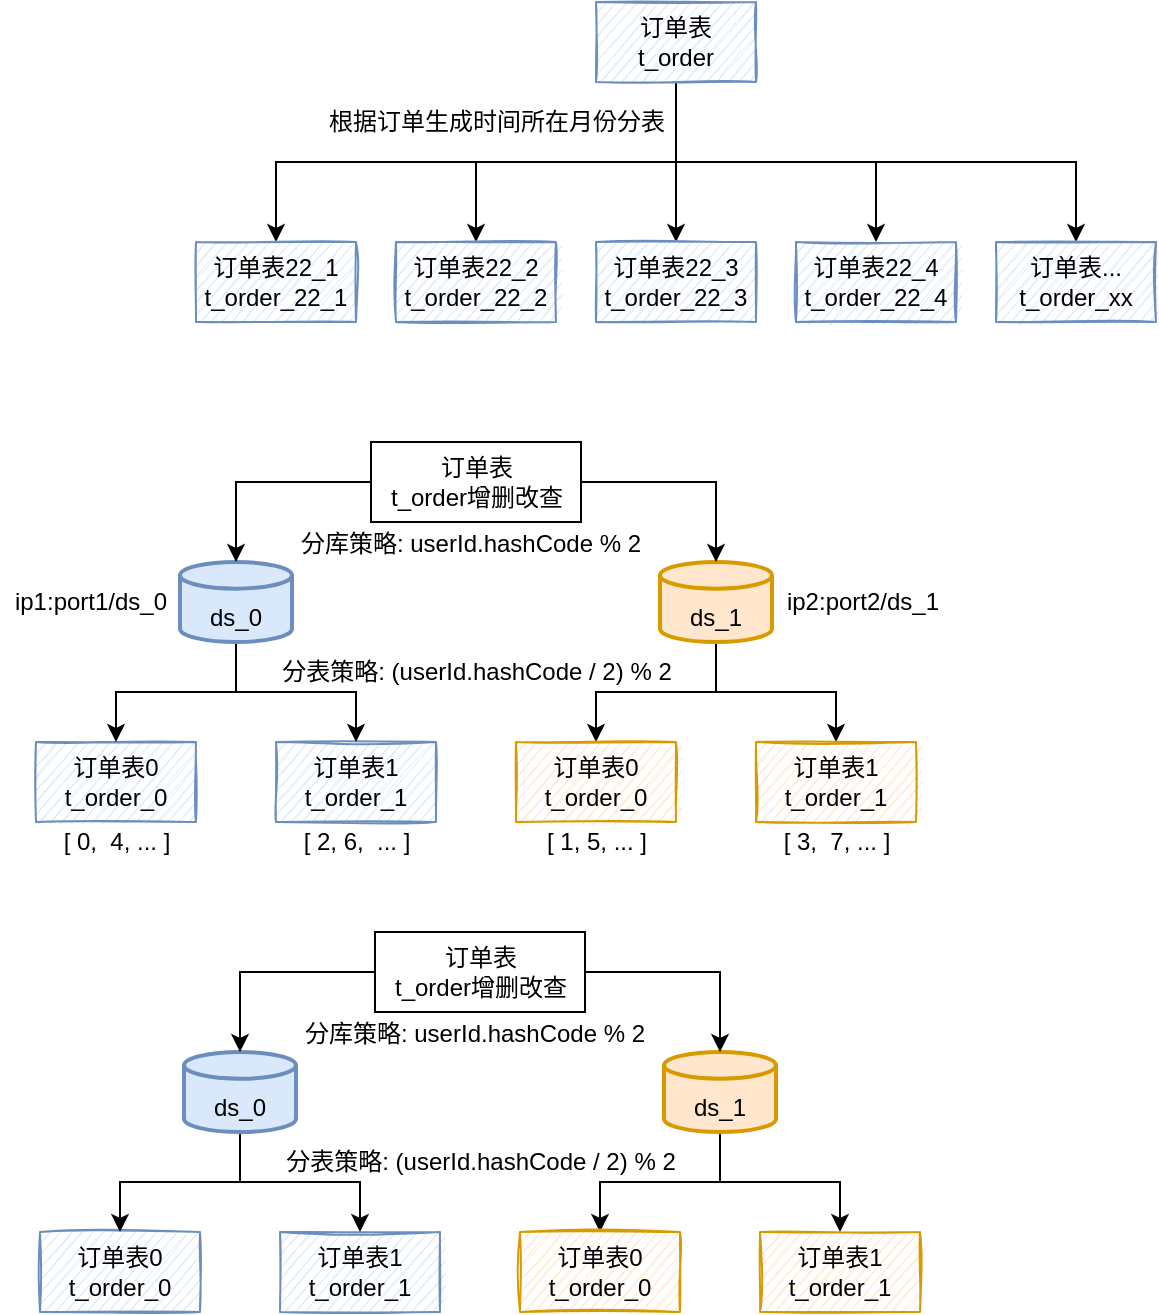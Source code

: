 <mxfile version="16.5.1" type="device"><diagram id="118BzfIzDslfWhSlZYXh" name="第 1 页"><mxGraphModel dx="652" dy="500" grid="1" gridSize="10" guides="1" tooltips="1" connect="1" arrows="1" fold="1" page="1" pageScale="1" pageWidth="827" pageHeight="1169" math="0" shadow="0"><root><mxCell id="0"/><mxCell id="1" parent="0"/><mxCell id="m7eJNnhVzlFv7EhLO8tl-7" style="edgeStyle=orthogonalEdgeStyle;rounded=0;orthogonalLoop=1;jettySize=auto;html=1;entryX=0.5;entryY=0;entryDx=0;entryDy=0;" edge="1" parent="1" source="m7eJNnhVzlFv7EhLO8tl-1" target="m7eJNnhVzlFv7EhLO8tl-2"><mxGeometry relative="1" as="geometry"><Array as="points"><mxPoint x="400" y="200"/><mxPoint x="200" y="200"/></Array></mxGeometry></mxCell><mxCell id="m7eJNnhVzlFv7EhLO8tl-8" style="edgeStyle=orthogonalEdgeStyle;rounded=0;orthogonalLoop=1;jettySize=auto;html=1;" edge="1" parent="1" source="m7eJNnhVzlFv7EhLO8tl-1" target="m7eJNnhVzlFv7EhLO8tl-3"><mxGeometry relative="1" as="geometry"><Array as="points"><mxPoint x="400" y="200"/><mxPoint x="300" y="200"/></Array></mxGeometry></mxCell><mxCell id="m7eJNnhVzlFv7EhLO8tl-9" style="edgeStyle=orthogonalEdgeStyle;rounded=0;orthogonalLoop=1;jettySize=auto;html=1;" edge="1" parent="1" source="m7eJNnhVzlFv7EhLO8tl-1" target="m7eJNnhVzlFv7EhLO8tl-5"><mxGeometry relative="1" as="geometry"/></mxCell><mxCell id="m7eJNnhVzlFv7EhLO8tl-10" style="edgeStyle=orthogonalEdgeStyle;rounded=0;orthogonalLoop=1;jettySize=auto;html=1;" edge="1" parent="1" source="m7eJNnhVzlFv7EhLO8tl-1" target="m7eJNnhVzlFv7EhLO8tl-6"><mxGeometry relative="1" as="geometry"><Array as="points"><mxPoint x="400" y="200"/><mxPoint x="500" y="200"/></Array></mxGeometry></mxCell><mxCell id="m7eJNnhVzlFv7EhLO8tl-13" style="edgeStyle=orthogonalEdgeStyle;rounded=0;orthogonalLoop=1;jettySize=auto;html=1;" edge="1" parent="1" source="m7eJNnhVzlFv7EhLO8tl-1" target="m7eJNnhVzlFv7EhLO8tl-12"><mxGeometry relative="1" as="geometry"><Array as="points"><mxPoint x="400" y="200"/><mxPoint x="600" y="200"/></Array></mxGeometry></mxCell><mxCell id="m7eJNnhVzlFv7EhLO8tl-1" value="订单表&lt;br&gt;t_order" style="rounded=0;whiteSpace=wrap;html=1;fillColor=#dae8fc;strokeColor=#6c8ebf;sketch=1;" vertex="1" parent="1"><mxGeometry x="360" y="120" width="80" height="40" as="geometry"/></mxCell><mxCell id="m7eJNnhVzlFv7EhLO8tl-2" value="订单表22_1&lt;br&gt;t_order_22_1" style="rounded=0;whiteSpace=wrap;html=1;fillColor=#dae8fc;strokeColor=#6c8ebf;sketch=1;" vertex="1" parent="1"><mxGeometry x="160" y="240" width="80" height="40" as="geometry"/></mxCell><mxCell id="m7eJNnhVzlFv7EhLO8tl-3" value="订单表22_2&lt;br&gt;t_order_22_2" style="rounded=0;whiteSpace=wrap;html=1;fillColor=#dae8fc;strokeColor=#6c8ebf;sketch=1;" vertex="1" parent="1"><mxGeometry x="260" y="240" width="80" height="40" as="geometry"/></mxCell><mxCell id="m7eJNnhVzlFv7EhLO8tl-5" value="订单表22_3&lt;br&gt;t_order_22_3" style="rounded=0;whiteSpace=wrap;html=1;fillColor=#dae8fc;strokeColor=#6c8ebf;sketch=1;" vertex="1" parent="1"><mxGeometry x="360" y="240" width="80" height="40" as="geometry"/></mxCell><mxCell id="m7eJNnhVzlFv7EhLO8tl-6" value="订单表22_4&lt;br&gt;t_order_22_4" style="rounded=0;whiteSpace=wrap;html=1;fillColor=#dae8fc;strokeColor=#6c8ebf;sketch=1;" vertex="1" parent="1"><mxGeometry x="460" y="240" width="80" height="40" as="geometry"/></mxCell><mxCell id="m7eJNnhVzlFv7EhLO8tl-11" value="根据订单生成时间所在月份分表" style="text;html=1;align=center;verticalAlign=middle;resizable=0;points=[];autosize=1;strokeColor=none;fillColor=none;" vertex="1" parent="1"><mxGeometry x="220" y="170" width="180" height="20" as="geometry"/></mxCell><mxCell id="m7eJNnhVzlFv7EhLO8tl-12" value="订单表...&lt;br&gt;t_order_xx" style="rounded=0;whiteSpace=wrap;html=1;fillColor=#dae8fc;strokeColor=#6c8ebf;sketch=1;" vertex="1" parent="1"><mxGeometry x="560" y="240" width="80" height="40" as="geometry"/></mxCell><mxCell id="m7eJNnhVzlFv7EhLO8tl-21" value="订单表0&lt;br&gt;t_order_0" style="rounded=0;whiteSpace=wrap;html=1;fillColor=#dae8fc;strokeColor=#6c8ebf;sketch=1;" vertex="1" parent="1"><mxGeometry x="80" y="490" width="80" height="40" as="geometry"/></mxCell><mxCell id="m7eJNnhVzlFv7EhLO8tl-25" value="分表策略: (userId.hashCode / 2) % 2" style="text;html=1;align=center;verticalAlign=middle;resizable=0;points=[];autosize=1;strokeColor=none;fillColor=none;" vertex="1" parent="1"><mxGeometry x="195" y="445" width="210" height="20" as="geometry"/></mxCell><mxCell id="m7eJNnhVzlFv7EhLO8tl-27" value="订单表1&lt;br&gt;t_order_1" style="rounded=0;whiteSpace=wrap;html=1;fillColor=#dae8fc;strokeColor=#6c8ebf;sketch=1;" vertex="1" parent="1"><mxGeometry x="200" y="490" width="80" height="40" as="geometry"/></mxCell><mxCell id="m7eJNnhVzlFv7EhLO8tl-62" style="edgeStyle=orthogonalEdgeStyle;rounded=0;orthogonalLoop=1;jettySize=auto;html=1;" edge="1" parent="1" source="m7eJNnhVzlFv7EhLO8tl-30" target="m7eJNnhVzlFv7EhLO8tl-21"><mxGeometry relative="1" as="geometry"/></mxCell><mxCell id="m7eJNnhVzlFv7EhLO8tl-64" style="edgeStyle=orthogonalEdgeStyle;rounded=0;orthogonalLoop=1;jettySize=auto;html=1;" edge="1" parent="1" source="m7eJNnhVzlFv7EhLO8tl-30" target="m7eJNnhVzlFv7EhLO8tl-27"><mxGeometry relative="1" as="geometry"/></mxCell><mxCell id="m7eJNnhVzlFv7EhLO8tl-30" value="&lt;br&gt;ds_0" style="strokeWidth=2;html=1;shape=mxgraph.flowchart.database;whiteSpace=wrap;sketch=0;fillColor=#dae8fc;strokeColor=#6c8ebf;" vertex="1" parent="1"><mxGeometry x="152" y="400" width="56" height="40" as="geometry"/></mxCell><mxCell id="m7eJNnhVzlFv7EhLO8tl-65" style="edgeStyle=orthogonalEdgeStyle;rounded=0;orthogonalLoop=1;jettySize=auto;html=1;entryX=0.5;entryY=0;entryDx=0;entryDy=0;" edge="1" parent="1" source="m7eJNnhVzlFv7EhLO8tl-31" target="m7eJNnhVzlFv7EhLO8tl-49"><mxGeometry relative="1" as="geometry"/></mxCell><mxCell id="m7eJNnhVzlFv7EhLO8tl-66" style="edgeStyle=orthogonalEdgeStyle;rounded=0;orthogonalLoop=1;jettySize=auto;html=1;" edge="1" parent="1" source="m7eJNnhVzlFv7EhLO8tl-31" target="m7eJNnhVzlFv7EhLO8tl-51"><mxGeometry relative="1" as="geometry"/></mxCell><mxCell id="m7eJNnhVzlFv7EhLO8tl-31" value="&lt;br&gt;ds_1" style="strokeWidth=2;html=1;shape=mxgraph.flowchart.database;whiteSpace=wrap;sketch=0;fillColor=#ffe6cc;strokeColor=#d79b00;" vertex="1" parent="1"><mxGeometry x="392" y="400" width="56" height="40" as="geometry"/></mxCell><mxCell id="m7eJNnhVzlFv7EhLO8tl-49" value="订单表0&lt;br&gt;t_order_0" style="rounded=0;whiteSpace=wrap;html=1;fillColor=#ffe6cc;strokeColor=#d79b00;sketch=1;" vertex="1" parent="1"><mxGeometry x="320" y="490" width="80" height="40" as="geometry"/></mxCell><mxCell id="m7eJNnhVzlFv7EhLO8tl-51" value="订单表1&lt;br&gt;t_order_1" style="rounded=0;whiteSpace=wrap;html=1;fillColor=#ffe6cc;strokeColor=#d79b00;sketch=1;" vertex="1" parent="1"><mxGeometry x="440" y="490" width="80" height="40" as="geometry"/></mxCell><mxCell id="m7eJNnhVzlFv7EhLO8tl-53" value="ip1:port1/ds_0" style="text;html=1;align=center;verticalAlign=middle;resizable=0;points=[];autosize=1;strokeColor=none;fillColor=none;" vertex="1" parent="1"><mxGeometry x="62" y="410" width="90" height="20" as="geometry"/></mxCell><mxCell id="m7eJNnhVzlFv7EhLO8tl-54" value="ip2:port2/ds_1" style="text;html=1;align=center;verticalAlign=middle;resizable=0;points=[];autosize=1;strokeColor=none;fillColor=none;" vertex="1" parent="1"><mxGeometry x="448" y="410" width="90" height="20" as="geometry"/></mxCell><mxCell id="m7eJNnhVzlFv7EhLO8tl-60" style="edgeStyle=orthogonalEdgeStyle;rounded=0;orthogonalLoop=1;jettySize=auto;html=1;entryX=0.5;entryY=0;entryDx=0;entryDy=0;entryPerimeter=0;" edge="1" parent="1" source="m7eJNnhVzlFv7EhLO8tl-56" target="m7eJNnhVzlFv7EhLO8tl-30"><mxGeometry relative="1" as="geometry"/></mxCell><mxCell id="m7eJNnhVzlFv7EhLO8tl-61" style="edgeStyle=orthogonalEdgeStyle;rounded=0;orthogonalLoop=1;jettySize=auto;html=1;entryX=0.5;entryY=0;entryDx=0;entryDy=0;entryPerimeter=0;" edge="1" parent="1" source="m7eJNnhVzlFv7EhLO8tl-56" target="m7eJNnhVzlFv7EhLO8tl-31"><mxGeometry relative="1" as="geometry"/></mxCell><mxCell id="m7eJNnhVzlFv7EhLO8tl-56" value="订单表&lt;br&gt;t_order增删改查" style="rounded=0;whiteSpace=wrap;html=1;sketch=0;" vertex="1" parent="1"><mxGeometry x="247.5" y="340" width="105" height="40" as="geometry"/></mxCell><mxCell id="m7eJNnhVzlFv7EhLO8tl-67" value="分库策略: userId.hashCode % 2" style="text;html=1;align=center;verticalAlign=middle;resizable=0;points=[];autosize=1;strokeColor=none;fillColor=none;" vertex="1" parent="1"><mxGeometry x="202" y="381" width="190" height="20" as="geometry"/></mxCell><mxCell id="m7eJNnhVzlFv7EhLO8tl-68" value="[ 1, 5, ... ]" style="text;html=1;align=center;verticalAlign=middle;resizable=0;points=[];autosize=1;strokeColor=none;fillColor=none;" vertex="1" parent="1"><mxGeometry x="325" y="530" width="70" height="20" as="geometry"/></mxCell><mxCell id="m7eJNnhVzlFv7EhLO8tl-70" value="[ 3,&amp;nbsp; 7, ... ]" style="text;html=1;align=center;verticalAlign=middle;resizable=0;points=[];autosize=1;strokeColor=none;fillColor=none;" vertex="1" parent="1"><mxGeometry x="445" y="530" width="70" height="20" as="geometry"/></mxCell><mxCell id="m7eJNnhVzlFv7EhLO8tl-71" value="[ 0,&amp;nbsp; 4, ... ]" style="text;html=1;align=center;verticalAlign=middle;resizable=0;points=[];autosize=1;strokeColor=none;fillColor=none;" vertex="1" parent="1"><mxGeometry x="85" y="530" width="70" height="20" as="geometry"/></mxCell><mxCell id="m7eJNnhVzlFv7EhLO8tl-72" value="[ 2, 6,&amp;nbsp; ... ]" style="text;html=1;align=center;verticalAlign=middle;resizable=0;points=[];autosize=1;strokeColor=none;fillColor=none;" vertex="1" parent="1"><mxGeometry x="205" y="530" width="70" height="20" as="geometry"/></mxCell><mxCell id="m7eJNnhVzlFv7EhLO8tl-73" value="订单表0&lt;br&gt;t_order_0" style="rounded=0;whiteSpace=wrap;html=1;fillColor=#dae8fc;strokeColor=#6c8ebf;sketch=1;" vertex="1" parent="1"><mxGeometry x="82" y="735" width="80" height="40" as="geometry"/></mxCell><mxCell id="m7eJNnhVzlFv7EhLO8tl-74" value="分表策略: (userId.hashCode / 2) % 2" style="text;html=1;align=center;verticalAlign=middle;resizable=0;points=[];autosize=1;strokeColor=none;fillColor=none;" vertex="1" parent="1"><mxGeometry x="197" y="690" width="210" height="20" as="geometry"/></mxCell><mxCell id="m7eJNnhVzlFv7EhLO8tl-75" value="订单表1&lt;br&gt;t_order_1" style="rounded=0;whiteSpace=wrap;html=1;fillColor=#dae8fc;strokeColor=#6c8ebf;sketch=1;" vertex="1" parent="1"><mxGeometry x="202" y="735" width="80" height="40" as="geometry"/></mxCell><mxCell id="m7eJNnhVzlFv7EhLO8tl-76" style="edgeStyle=orthogonalEdgeStyle;rounded=0;orthogonalLoop=1;jettySize=auto;html=1;" edge="1" parent="1" source="m7eJNnhVzlFv7EhLO8tl-78" target="m7eJNnhVzlFv7EhLO8tl-73"><mxGeometry relative="1" as="geometry"/></mxCell><mxCell id="m7eJNnhVzlFv7EhLO8tl-77" style="edgeStyle=orthogonalEdgeStyle;rounded=0;orthogonalLoop=1;jettySize=auto;html=1;" edge="1" parent="1" source="m7eJNnhVzlFv7EhLO8tl-78" target="m7eJNnhVzlFv7EhLO8tl-75"><mxGeometry relative="1" as="geometry"/></mxCell><mxCell id="m7eJNnhVzlFv7EhLO8tl-78" value="&lt;br&gt;ds_0" style="strokeWidth=2;html=1;shape=mxgraph.flowchart.database;whiteSpace=wrap;sketch=0;fillColor=#dae8fc;strokeColor=#6c8ebf;" vertex="1" parent="1"><mxGeometry x="154" y="645" width="56" height="40" as="geometry"/></mxCell><mxCell id="m7eJNnhVzlFv7EhLO8tl-79" style="edgeStyle=orthogonalEdgeStyle;rounded=0;orthogonalLoop=1;jettySize=auto;html=1;entryX=0.5;entryY=0;entryDx=0;entryDy=0;" edge="1" parent="1" source="m7eJNnhVzlFv7EhLO8tl-81" target="m7eJNnhVzlFv7EhLO8tl-82"><mxGeometry relative="1" as="geometry"/></mxCell><mxCell id="m7eJNnhVzlFv7EhLO8tl-80" style="edgeStyle=orthogonalEdgeStyle;rounded=0;orthogonalLoop=1;jettySize=auto;html=1;" edge="1" parent="1" source="m7eJNnhVzlFv7EhLO8tl-81" target="m7eJNnhVzlFv7EhLO8tl-83"><mxGeometry relative="1" as="geometry"/></mxCell><mxCell id="m7eJNnhVzlFv7EhLO8tl-81" value="&lt;br&gt;ds_1" style="strokeWidth=2;html=1;shape=mxgraph.flowchart.database;whiteSpace=wrap;sketch=0;fillColor=#ffe6cc;strokeColor=#d79b00;" vertex="1" parent="1"><mxGeometry x="394" y="645" width="56" height="40" as="geometry"/></mxCell><mxCell id="m7eJNnhVzlFv7EhLO8tl-82" value="订单表0&lt;br&gt;t_order_0" style="rounded=0;whiteSpace=wrap;html=1;fillColor=#ffe6cc;strokeColor=#d79b00;sketch=1;" vertex="1" parent="1"><mxGeometry x="322" y="735" width="80" height="40" as="geometry"/></mxCell><mxCell id="m7eJNnhVzlFv7EhLO8tl-83" value="订单表1&lt;br&gt;t_order_1" style="rounded=0;whiteSpace=wrap;html=1;fillColor=#ffe6cc;strokeColor=#d79b00;sketch=1;" vertex="1" parent="1"><mxGeometry x="442" y="735" width="80" height="40" as="geometry"/></mxCell><mxCell id="m7eJNnhVzlFv7EhLO8tl-86" style="edgeStyle=orthogonalEdgeStyle;rounded=0;orthogonalLoop=1;jettySize=auto;html=1;entryX=0.5;entryY=0;entryDx=0;entryDy=0;entryPerimeter=0;" edge="1" parent="1" source="m7eJNnhVzlFv7EhLO8tl-88" target="m7eJNnhVzlFv7EhLO8tl-78"><mxGeometry relative="1" as="geometry"/></mxCell><mxCell id="m7eJNnhVzlFv7EhLO8tl-87" style="edgeStyle=orthogonalEdgeStyle;rounded=0;orthogonalLoop=1;jettySize=auto;html=1;entryX=0.5;entryY=0;entryDx=0;entryDy=0;entryPerimeter=0;" edge="1" parent="1" source="m7eJNnhVzlFv7EhLO8tl-88" target="m7eJNnhVzlFv7EhLO8tl-81"><mxGeometry relative="1" as="geometry"/></mxCell><mxCell id="m7eJNnhVzlFv7EhLO8tl-88" value="订单表&lt;br&gt;t_order增删改查" style="rounded=0;whiteSpace=wrap;html=1;sketch=0;" vertex="1" parent="1"><mxGeometry x="249.5" y="585" width="105" height="40" as="geometry"/></mxCell><mxCell id="m7eJNnhVzlFv7EhLO8tl-89" value="分库策略: userId.hashCode % 2" style="text;html=1;align=center;verticalAlign=middle;resizable=0;points=[];autosize=1;strokeColor=none;fillColor=none;" vertex="1" parent="1"><mxGeometry x="204" y="626" width="190" height="20" as="geometry"/></mxCell></root></mxGraphModel></diagram></mxfile>